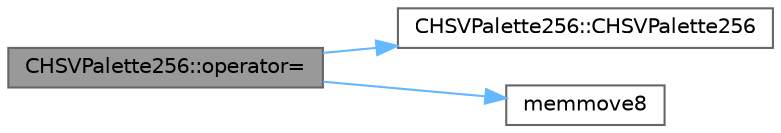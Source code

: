 digraph "CHSVPalette256::operator="
{
 // INTERACTIVE_SVG=YES
 // LATEX_PDF_SIZE
  bgcolor="transparent";
  edge [fontname=Helvetica,fontsize=10,labelfontname=Helvetica,labelfontsize=10];
  node [fontname=Helvetica,fontsize=10,shape=box,height=0.2,width=0.4];
  rankdir="LR";
  Node1 [id="Node000001",label="CHSVPalette256::operator=",height=0.2,width=0.4,color="gray40", fillcolor="grey60", style="filled", fontcolor="black",tooltip="Copy constructor."];
  Node1 -> Node2 [id="edge1_Node000001_Node000002",color="steelblue1",style="solid",tooltip=" "];
  Node2 [id="Node000002",label="CHSVPalette256::CHSVPalette256",height=0.2,width=0.4,color="grey40", fillcolor="white", style="filled",URL="$d5/db4/class_c_h_s_v_palette256_a2b11f65a66c962ea95d3ae6d28821ce9.html#a2b11f65a66c962ea95d3ae6d28821ce9",tooltip="Default constructor."];
  Node1 -> Node3 [id="edge2_Node000001_Node000003",color="steelblue1",style="solid",tooltip=" "];
  Node3 [id="Node000003",label="memmove8",height=0.2,width=0.4,color="grey40", fillcolor="white", style="filled",URL="$d6/de6/group___fast_memory_gaf5537d0243691002376d6a49566a47d4.html#gaf5537d0243691002376d6a49566a47d4",tooltip="Faster alternative to memmove() on AVR."];
}
